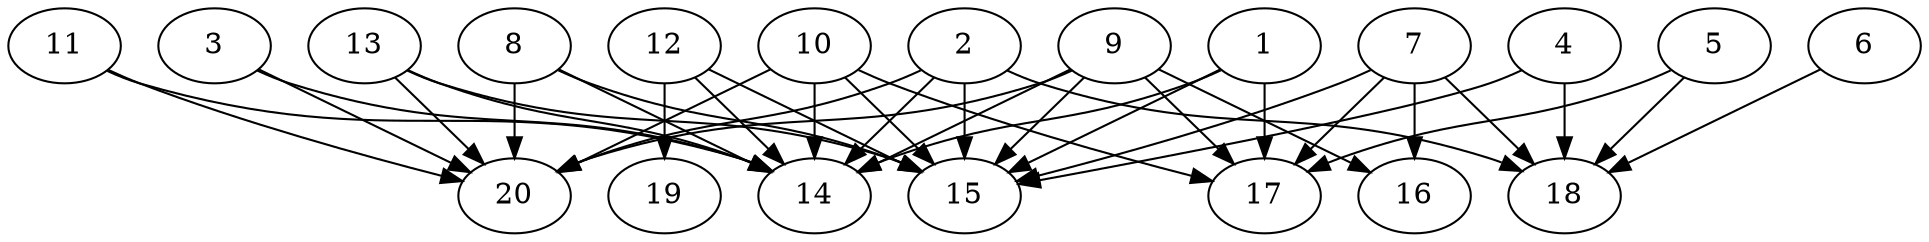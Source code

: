 // DAG automatically generated by daggen at Wed Jul 24 21:20:06 2019
// ./daggen --dot -n 20 --ccr 0.3 --fat 0.8 --regular 0.5 --density 0.8 --mindata 5242880 --maxdata 52428800 
digraph G {
  1 [size="134925653", alpha="0.11", expect_size="40477696"] 
  1 -> 14 [size ="40477696"]
  1 -> 15 [size ="40477696"]
  1 -> 17 [size ="40477696"]
  2 [size="45564587", alpha="0.03", expect_size="13669376"] 
  2 -> 14 [size ="13669376"]
  2 -> 15 [size ="13669376"]
  2 -> 18 [size ="13669376"]
  2 -> 20 [size ="13669376"]
  3 [size="131887787", alpha="0.10", expect_size="39566336"] 
  3 -> 14 [size ="39566336"]
  3 -> 20 [size ="39566336"]
  4 [size="79462400", alpha="0.02", expect_size="23838720"] 
  4 -> 15 [size ="23838720"]
  4 -> 18 [size ="23838720"]
  5 [size="141533867", alpha="0.05", expect_size="42460160"] 
  5 -> 17 [size ="42460160"]
  5 -> 18 [size ="42460160"]
  6 [size="29197653", alpha="0.16", expect_size="8759296"] 
  6 -> 18 [size ="8759296"]
  7 [size="64221867", alpha="0.17", expect_size="19266560"] 
  7 -> 15 [size ="19266560"]
  7 -> 16 [size ="19266560"]
  7 -> 17 [size ="19266560"]
  7 -> 18 [size ="19266560"]
  8 [size="93812053", alpha="0.12", expect_size="28143616"] 
  8 -> 14 [size ="28143616"]
  8 -> 15 [size ="28143616"]
  8 -> 20 [size ="28143616"]
  9 [size="153685333", alpha="0.11", expect_size="46105600"] 
  9 -> 14 [size ="46105600"]
  9 -> 15 [size ="46105600"]
  9 -> 16 [size ="46105600"]
  9 -> 17 [size ="46105600"]
  9 -> 20 [size ="46105600"]
  10 [size="66457600", alpha="0.08", expect_size="19937280"] 
  10 -> 14 [size ="19937280"]
  10 -> 15 [size ="19937280"]
  10 -> 17 [size ="19937280"]
  10 -> 20 [size ="19937280"]
  11 [size="150893227", alpha="0.20", expect_size="45267968"] 
  11 -> 14 [size ="45267968"]
  11 -> 20 [size ="45267968"]
  12 [size="81718613", alpha="0.09", expect_size="24515584"] 
  12 -> 14 [size ="24515584"]
  12 -> 15 [size ="24515584"]
  12 -> 19 [size ="24515584"]
  13 [size="102188373", alpha="0.19", expect_size="30656512"] 
  13 -> 14 [size ="30656512"]
  13 -> 15 [size ="30656512"]
  13 -> 20 [size ="30656512"]
  14 [size="23367680", alpha="0.13", expect_size="7010304"] 
  15 [size="42093227", alpha="0.18", expect_size="12627968"] 
  16 [size="77721600", alpha="0.12", expect_size="23316480"] 
  17 [size="50124800", alpha="0.13", expect_size="15037440"] 
  18 [size="28665173", alpha="0.18", expect_size="8599552"] 
  19 [size="119644160", alpha="0.18", expect_size="35893248"] 
  20 [size="52326400", alpha="0.20", expect_size="15697920"] 
}
